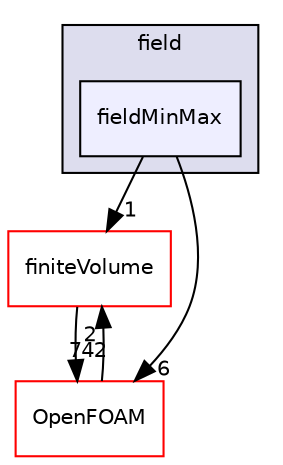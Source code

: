 digraph "src/postProcessing/functionObjects/field/fieldMinMax" {
  bgcolor=transparent;
  compound=true
  node [ fontsize="10", fontname="Helvetica"];
  edge [ labelfontsize="10", labelfontname="Helvetica"];
  subgraph clusterdir_efb3ad8e9cbb3414a44ef268cb98c0b2 {
    graph [ bgcolor="#ddddee", pencolor="black", label="field" fontname="Helvetica", fontsize="10", URL="dir_efb3ad8e9cbb3414a44ef268cb98c0b2.html"]
  dir_8c4f0036dc1dec16e4e411df7bf99af4 [shape=box, label="fieldMinMax", style="filled", fillcolor="#eeeeff", pencolor="black", URL="dir_8c4f0036dc1dec16e4e411df7bf99af4.html"];
  }
  dir_9bd15774b555cf7259a6fa18f99fe99b [shape=box label="finiteVolume" color="red" URL="dir_9bd15774b555cf7259a6fa18f99fe99b.html"];
  dir_c5473ff19b20e6ec4dfe5c310b3778a8 [shape=box label="OpenFOAM" color="red" URL="dir_c5473ff19b20e6ec4dfe5c310b3778a8.html"];
  dir_9bd15774b555cf7259a6fa18f99fe99b->dir_c5473ff19b20e6ec4dfe5c310b3778a8 [headlabel="742", labeldistance=1.5 headhref="dir_000894_001892.html"];
  dir_c5473ff19b20e6ec4dfe5c310b3778a8->dir_9bd15774b555cf7259a6fa18f99fe99b [headlabel="2", labeldistance=1.5 headhref="dir_001892_000894.html"];
  dir_8c4f0036dc1dec16e4e411df7bf99af4->dir_9bd15774b555cf7259a6fa18f99fe99b [headlabel="1", labeldistance=1.5 headhref="dir_002463_000894.html"];
  dir_8c4f0036dc1dec16e4e411df7bf99af4->dir_c5473ff19b20e6ec4dfe5c310b3778a8 [headlabel="6", labeldistance=1.5 headhref="dir_002463_001892.html"];
}
